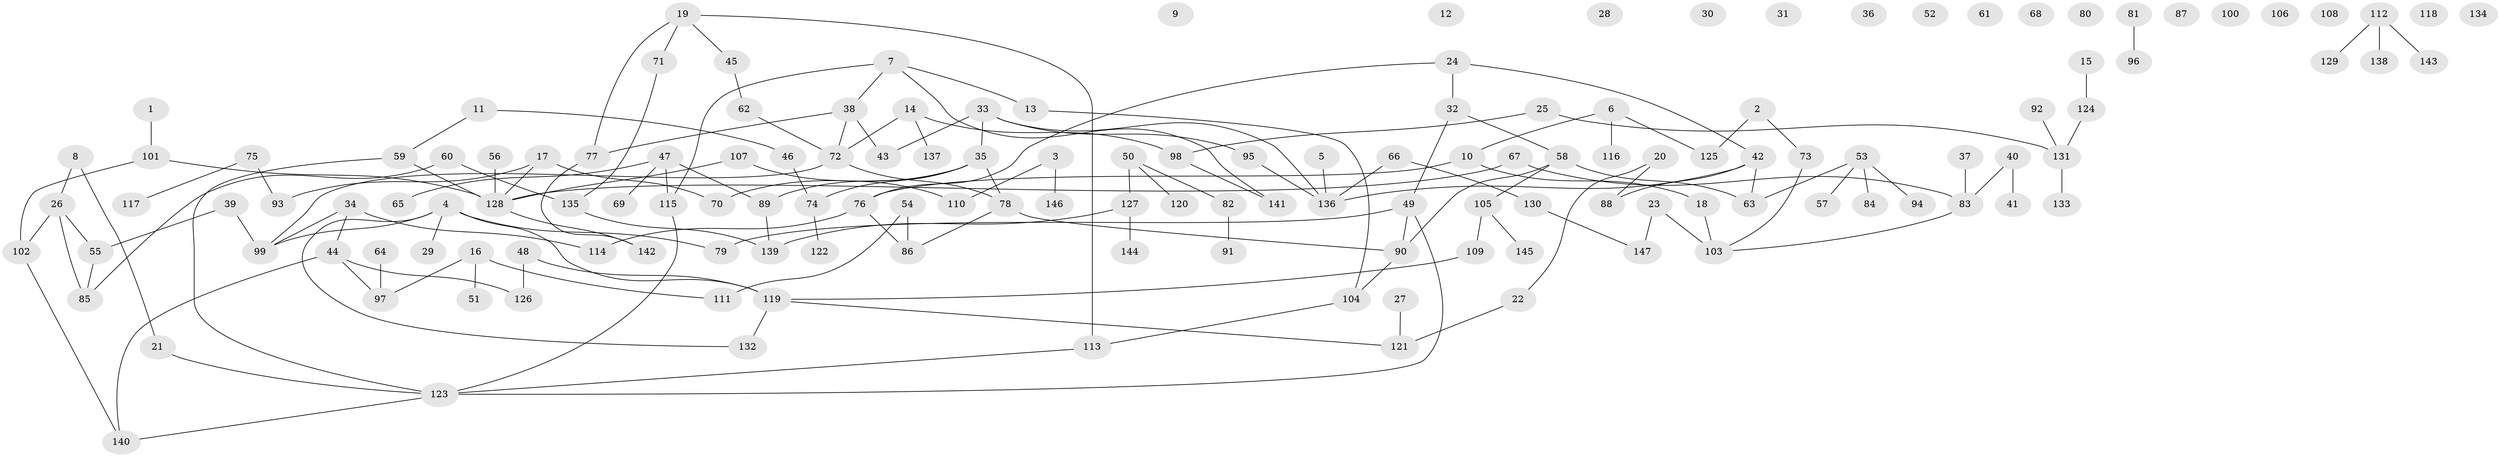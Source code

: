 // Generated by graph-tools (version 1.1) at 2025/33/03/09/25 02:33:26]
// undirected, 147 vertices, 161 edges
graph export_dot {
graph [start="1"]
  node [color=gray90,style=filled];
  1;
  2;
  3;
  4;
  5;
  6;
  7;
  8;
  9;
  10;
  11;
  12;
  13;
  14;
  15;
  16;
  17;
  18;
  19;
  20;
  21;
  22;
  23;
  24;
  25;
  26;
  27;
  28;
  29;
  30;
  31;
  32;
  33;
  34;
  35;
  36;
  37;
  38;
  39;
  40;
  41;
  42;
  43;
  44;
  45;
  46;
  47;
  48;
  49;
  50;
  51;
  52;
  53;
  54;
  55;
  56;
  57;
  58;
  59;
  60;
  61;
  62;
  63;
  64;
  65;
  66;
  67;
  68;
  69;
  70;
  71;
  72;
  73;
  74;
  75;
  76;
  77;
  78;
  79;
  80;
  81;
  82;
  83;
  84;
  85;
  86;
  87;
  88;
  89;
  90;
  91;
  92;
  93;
  94;
  95;
  96;
  97;
  98;
  99;
  100;
  101;
  102;
  103;
  104;
  105;
  106;
  107;
  108;
  109;
  110;
  111;
  112;
  113;
  114;
  115;
  116;
  117;
  118;
  119;
  120;
  121;
  122;
  123;
  124;
  125;
  126;
  127;
  128;
  129;
  130;
  131;
  132;
  133;
  134;
  135;
  136;
  137;
  138;
  139;
  140;
  141;
  142;
  143;
  144;
  145;
  146;
  147;
  1 -- 101;
  2 -- 73;
  2 -- 125;
  3 -- 110;
  3 -- 146;
  4 -- 29;
  4 -- 79;
  4 -- 99;
  4 -- 119;
  4 -- 132;
  5 -- 136;
  6 -- 10;
  6 -- 116;
  6 -- 125;
  7 -- 13;
  7 -- 38;
  7 -- 115;
  7 -- 141;
  8 -- 21;
  8 -- 26;
  10 -- 18;
  10 -- 76;
  11 -- 46;
  11 -- 59;
  13 -- 104;
  14 -- 72;
  14 -- 98;
  14 -- 137;
  15 -- 124;
  16 -- 51;
  16 -- 97;
  16 -- 111;
  17 -- 70;
  17 -- 93;
  17 -- 128;
  18 -- 103;
  19 -- 45;
  19 -- 71;
  19 -- 77;
  19 -- 113;
  20 -- 22;
  20 -- 88;
  21 -- 123;
  22 -- 121;
  23 -- 103;
  23 -- 147;
  24 -- 32;
  24 -- 42;
  24 -- 76;
  25 -- 98;
  25 -- 131;
  26 -- 55;
  26 -- 85;
  26 -- 102;
  27 -- 121;
  32 -- 49;
  32 -- 58;
  33 -- 35;
  33 -- 43;
  33 -- 95;
  33 -- 136;
  34 -- 44;
  34 -- 99;
  34 -- 114;
  35 -- 70;
  35 -- 74;
  35 -- 78;
  35 -- 89;
  37 -- 83;
  38 -- 43;
  38 -- 72;
  38 -- 77;
  39 -- 55;
  39 -- 99;
  40 -- 41;
  40 -- 83;
  42 -- 63;
  42 -- 88;
  42 -- 136;
  44 -- 97;
  44 -- 126;
  44 -- 140;
  45 -- 62;
  46 -- 74;
  47 -- 65;
  47 -- 69;
  47 -- 89;
  47 -- 115;
  48 -- 119;
  48 -- 126;
  49 -- 79;
  49 -- 90;
  49 -- 123;
  50 -- 82;
  50 -- 120;
  50 -- 127;
  53 -- 57;
  53 -- 63;
  53 -- 84;
  53 -- 94;
  54 -- 86;
  54 -- 111;
  55 -- 85;
  56 -- 128;
  58 -- 63;
  58 -- 90;
  58 -- 105;
  59 -- 123;
  59 -- 128;
  60 -- 85;
  60 -- 135;
  62 -- 72;
  64 -- 97;
  66 -- 130;
  66 -- 136;
  67 -- 83;
  67 -- 128;
  71 -- 135;
  72 -- 78;
  72 -- 99;
  73 -- 103;
  74 -- 122;
  75 -- 93;
  75 -- 117;
  76 -- 86;
  76 -- 114;
  77 -- 142;
  78 -- 86;
  78 -- 90;
  81 -- 96;
  82 -- 91;
  83 -- 103;
  89 -- 139;
  90 -- 104;
  92 -- 131;
  95 -- 136;
  98 -- 141;
  101 -- 102;
  101 -- 128;
  102 -- 140;
  104 -- 113;
  105 -- 109;
  105 -- 145;
  107 -- 110;
  107 -- 128;
  109 -- 119;
  112 -- 129;
  112 -- 138;
  112 -- 143;
  113 -- 123;
  115 -- 123;
  119 -- 121;
  119 -- 132;
  123 -- 140;
  124 -- 131;
  127 -- 139;
  127 -- 144;
  128 -- 142;
  130 -- 147;
  131 -- 133;
  135 -- 139;
}
